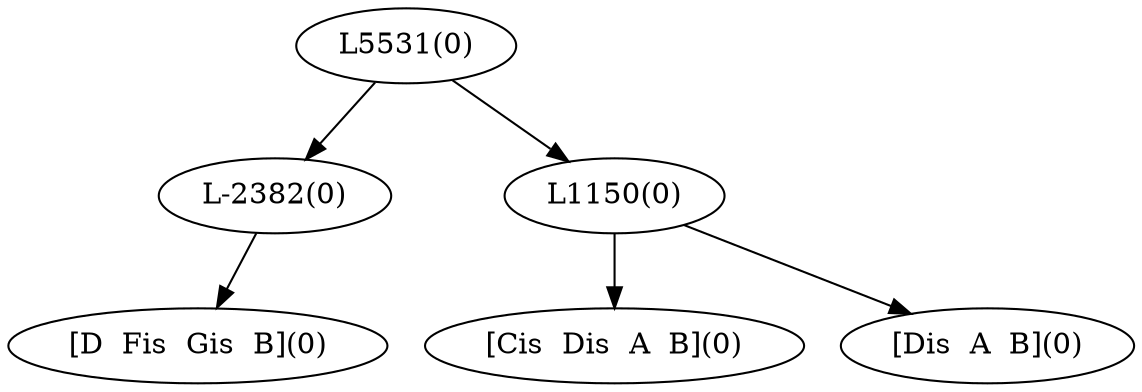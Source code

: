 digraph sample{
"L-2382(0)"->"[D  Fis  Gis  B](0)"
"L1150(0)"->"[Cis  Dis  A  B](0)"
"L1150(0)"->"[Dis  A  B](0)"
"L5531(0)"->"L-2382(0)"
"L5531(0)"->"L1150(0)"
{rank = min; "L5531(0)"}
{rank = same; "L-2382(0)"; "L1150(0)";}
{rank = max; "[Cis  Dis  A  B](0)"; "[D  Fis  Gis  B](0)"; "[Dis  A  B](0)";}
}
